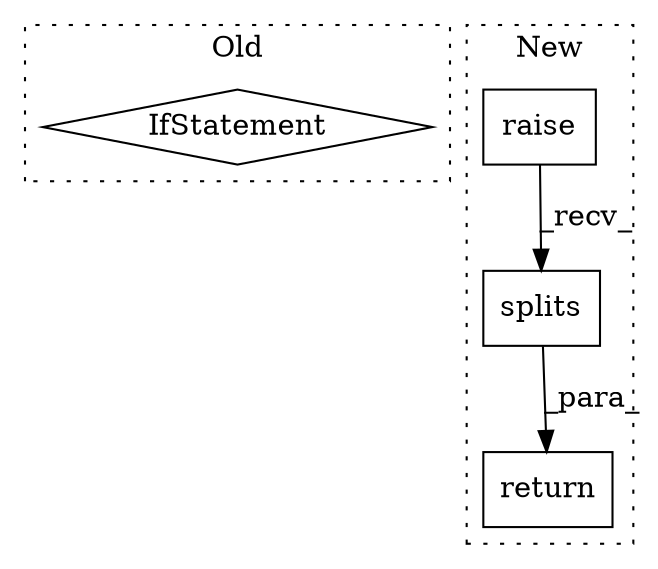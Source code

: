 digraph G {
subgraph cluster0 {
1 [label="IfStatement" a="25" s="513,522" l="4,2" shape="diamond"];
label = "Old";
style="dotted";
}
subgraph cluster1 {
2 [label="splits" a="32" s="1742,2153" l="7,1" shape="box"];
3 [label="raise" a="32" s="1726,1740" l="6,1" shape="box"];
4 [label="return" a="41" s="1719" l="7" shape="box"];
label = "New";
style="dotted";
}
2 -> 4 [label="_para_"];
3 -> 2 [label="_recv_"];
}